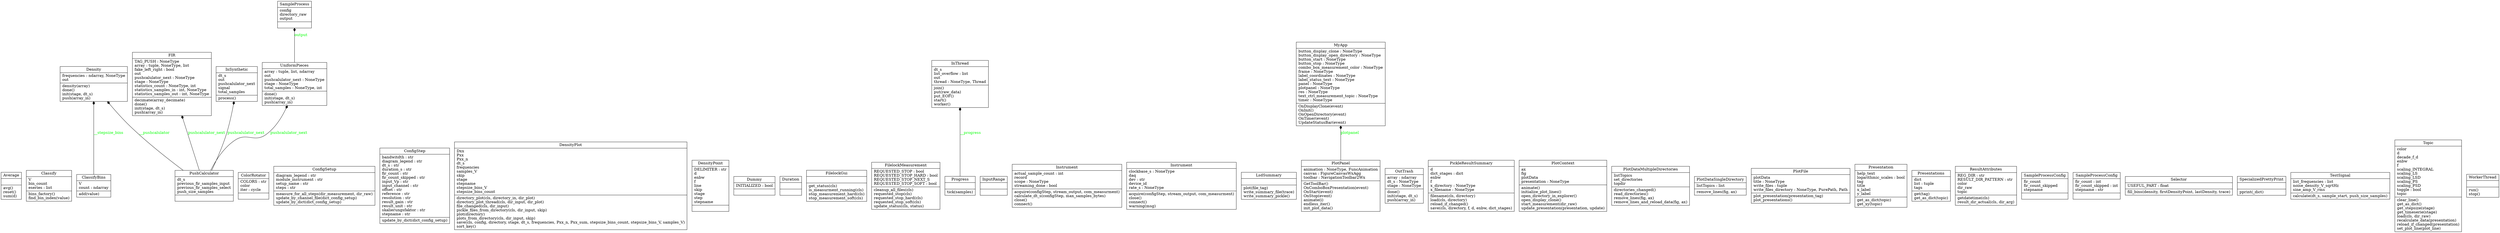 digraph "classes_pymeas2019_noise" {
charset="utf-8"
rankdir=BT
"0" [label="{Average|\l|avg()\lreset()\lsum(d)\l}", shape="record"];
"1" [label="{Classify|V\lbin_count\leseries : list\l|bins_factory()\lfind_bin_index(value)\l}", shape="record"];
"2" [label="{ClassifyBins|V\lcount : ndarray\l|add(value)\l}", shape="record"];
"3" [label="{ColorRotator|COLORS : str\lcolor\liter : cycle\l|}", shape="record"];
"4" [label="{ConfigSetup|diagram_legend : str\lmodule_instrument : str\lsetup_name : str\lsteps : str\l|measure_for_all_steps(dir_measurement, dir_raw)\lupdate_by_channel_file(dict_config_setup)\lupdate_by_dict(dict_config_setup)\l}", shape="record"];
"5" [label="{ConfigStep|bandwitdth : str\ldiagram_legend : str\ldt_s : str\lduration_s : str\lfir_count : str\lfir_count_skipped : str\linput_Vp : str\linput_channel : str\loffset : str\lreference : str\lresolution : str\lresult_gain : str\lresult_unit : str\lskalierungsfaktor : str\lstepname : str\l|update_by_dict(dict_config_setup)\l}", shape="record"];
"6" [label="{Density|frequencies : ndarray, NoneType\lout\l|density(array)\ldone()\linit(stage, dt_s)\lpush(array_in)\l}", shape="record"];
"7" [label="{DensityPlot|Dxx\lPxx\lPxx_n\ldt_s\lfrequencies\lsamples_V\lskip\lstage\lstepname\lstepsize_bins_V\lstepsize_bins_count\l|directory_plot(cls, directory_in, dir_plot)\ldirectory_plot_thread(cls, dir_input, dir_plot)\lfile_changed(cls, dir_input)\lpickle_files_from_directory(cls, dir_input, skip)\lplot(directory)\lplots_from_directory(cls, dir_input, skip)\lsave(cls, config, directory, stage, dt_s, frequencies, Pxx_n, Pxx_sum, stepsize_bins_count, stepsize_bins_V, samples_V)\lsort_key()\l}", shape="record"];
"8" [label="{DensityPoint|DELIMITER : str\ld\lenbw\lf\lline\lskip\lstage\lstep\lstepname\l|}", shape="record"];
"9" [label="{Dummy|INITIALIZED : bool\l|}", shape="record"];
"10" [label="{Duration|\l|}", shape="record"];
"11" [label="{FIR|TAG_PUSH : NoneType\larray : tuple, NoneType, list\lfake_left_right : bool\lout\lpushcalulator_next : NoneType\lstage : NoneType\lstatistics_count : NoneType, int\lstatistics_samples_in : int, NoneType\lstatistics_samples_out : int, NoneType\l|decimate(array_decimate)\ldone()\linit(stage, dt_s)\lpush(array_in)\l}", shape="record"];
"12" [label="{FilelockGui|\l|get_status(cls)\lis_measurment_running(cls)\lstop_measurement_hard(cls)\lstop_measurement_soft(cls)\l}", shape="record"];
"13" [label="{FilelockMeasurement|REQUESTED_STOP : bool\lREQUESTED_STOP_HARD : bool\lREQUESTED_STOP_NEXT_S\lREQUESTED_STOP_SOFT : bool\l|cleanup_all_files(cls)\lrequested_stop(cls)\lrequested_stop_hard(cls)\lrequested_stop_soft(cls)\lupdate_status(cls, status)\l}", shape="record"];
"14" [label="{InSynthetic|dt_s\lout\lpushcalulator_next\lsignal\ltotal_samples\l|process()\l}", shape="record"];
"15" [label="{InThread|dt_s\llist_overflow : list\lout\lthread : NoneType, Thread\l|join()\lput(raw_data)\lput_EOF()\lstart()\lworker()\l}", shape="record"];
"16" [label="{InputRange|\l|}", shape="record"];
"17" [label="{Instrument|actual_sample_count : int\lrecord\lscope : NoneType\lstreaming_done : bool\l|acquire(configStep, stream_output, com_measurment)\lcalculate_dt_s(configStep, max_samples_bytes)\lclose()\lconnect()\l}", shape="record"];
"18" [label="{Instrument|clockbase_s : NoneType\ldaq\ldev : str\ldevice_id\lrate_s : NoneType\l|acquire(configStep, stream_output, com_measurment)\lclose()\lconnect()\lwarning(msg)\l}", shape="record"];
"19" [label="{LsdSummary|\l|plot(file_tag)\lwrite_summary_file(trace)\lwrite_summary_pickle()\l}", shape="record"];
"20" [label="{MyApp|button_display_clone : NoneType\lbutton_display_open_directory : NoneType\lbutton_start : NoneType\lbutton_stop : NoneType\lcombo_box_measurement_color : NoneType\lframe : NoneType\llabel_coordinates : NoneType\llabel_status_text : NoneType\lpanel : NoneType\lplotpanel : NoneType\lres : NoneType\ltext_ctrl_measurement_topic : NoneType\ltimer : NoneType\l|OnDisplayClone(event)\lOnInit()\lOnOpenDirectory(event)\lOnTimer(event)\lUpdateStatusBar(event)\l}", shape="record"];
"21" [label="{OutTrash|array : ndarray\ldt_s : NoneType\lstage : NoneType\l|done()\linit(stage, dt_s)\lpush(array_in)\l}", shape="record"];
"22" [label="{PickleResultSummary|d\ldict_stages : dict\lenbw\lf\lx_directory : NoneType\lx_filename : NoneType\l|filename(cls, directory)\lload(cls, directory)\lreload_if_changed()\lsave(cls, directory, f, d, enbw, dict_stages)\l}", shape="record"];
"23" [label="{PlotContext|ax\lfig\lplotData\lpresentation : NoneType\l|animate()\linitialize_plot_lines()\lopen_directory_in_explorer()\lopen_display_clone()\lstart_measurement(dir_raw)\lupdate_presentation(presentation, update)\l}", shape="record"];
"24" [label="{PlotDataMultipleDirectories|listTopics\lset_directories\ltopdir\l|directories_changed()\lread_directories()\lremove_lines(fig, ax)\lremove_lines_and_reload_data(fig, ax)\l}", shape="record"];
"25" [label="{PlotDataSingleDirectory|listTopics : list\l|remove_lines(fig, ax)\l}", shape="record"];
"26" [label="{PlotFile|plotData\ltitle : NoneType\lwrite_files : tuple\lwrite_files_directory : NoneType, PurePath, Path\l|plot_presentation(presentation_tag)\lplot_presentations()\l}", shape="record"];
"27" [label="{PlotPanel|animation : NoneType, FuncAnimation\lcanvas : FigureCanvasWxAgg\ltoolbar : NavigationToolbar2Wx\l|GetToolBar()\lOnComboBoxPresentation(event)\lOnStart(event)\lOnStop(event)\lanimate(i)\lendless_iter()\linit_plot_data()\l}", shape="record"];
"28" [label="{Presentation|help_text\llogarithmic_scales : bool\ltag\ltitle\lx_label\ly_label\l|get_as_dict(topic)\lget_xy(topic)\l}", shape="record"];
"29" [label="{Presentations|dict\llist : tuple\ltags\l|get(tag)\lget_as_dict(topic)\l}", shape="record"];
"30" [label="{Progress|\l|tick(samples)\l}", shape="record"];
"31" [label="{PushCalculator|dt_s\lprevious_fir_samples_input\lprevious_fir_samples_select\lpush_size_samples\l|}", shape="record"];
"32" [label="{ResultAttributes|REG_DIR : str\lRESULT_DIR_PATTERN : str\lcolor\ldir_raw\ltopic\l|getdatetime(cls)\lresult_dir_actual(cls, dir_arg)\l}", shape="record"];
"33" [label="{SampleProcess|config\ldirectory_raw\loutput\l|}", shape="record"];
"34" [label="{SampleProcessConfig|fir_count\lfir_count_skipped\lstepname\l|}", shape="record"];
"35" [label="{SampleProcessConfig|fir_count : int\lfir_count_skipped : int\lstepname : str\l|}", shape="record"];
"36" [label="{Selector|USEFUL_PART : float\l|fill_bins(density, firstDensityPoint, lastDensity, trace)\l}", shape="record"];
"37" [label="{SpecializedPrettyPrint|\l|pprint(_dict)\l}", shape="record"];
"38" [label="{TestSignal|list_frequencies : list\lnoise_density_V_sqrtHz\lsine_amp_V_rms\l|calculate(dt_s, sample_start, push_size_samples)\l}", shape="record"];
"39" [label="{Topic|color\ld\ldecade_f_d\lenbw\lf\lscaling_INTEGRAL\lscaling_LS\lscaling_LSD\lscaling_PS\lscaling_PSD\ltoggle : bool\ltopic\l|clear_line()\lget_as_dict()\lget_stepsize(stage)\lget_timeserie(stage)\lload(cls, dir_raw)\lrecalculate_data(presentation)\lreload_if_changed(presentation)\lset_plot_line(plot_line)\l}", shape="record"];
"40" [label="{UniformPieces|array : tuple, list, ndarray\lout\lpushcalulator_next : NoneType\lstage : NoneType\ltotal_samples : NoneType, int\l|done()\linit(stage, dt_s)\lpush(array_in)\l}", shape="record"];
"41" [label="{WorkerThread|\l|run()\lstop()\l}", shape="record"];
"2" -> "6" [arrowhead="diamond", arrowtail="none", fontcolor="green", label="__stepsize_bins", style="solid"];
"27" -> "20" [arrowhead="diamond", arrowtail="none", fontcolor="green", label="plotpanel", style="solid"];
"30" -> "15" [arrowhead="diamond", arrowtail="none", fontcolor="green", label="__progress", style="solid"];
"31" -> "6" [arrowhead="diamond", arrowtail="none", fontcolor="green", label="__pushcalulator", style="solid"];
"31" -> "11" [arrowhead="diamond", arrowtail="none", fontcolor="green", label="pushcalulator_next", style="solid"];
"31" -> "14" [arrowhead="diamond", arrowtail="none", fontcolor="green", label="pushcalulator_next", style="solid"];
"31" -> "40" [arrowhead="diamond", arrowtail="none", fontcolor="green", label="pushcalulator_next", style="solid"];
"40" -> "33" [arrowhead="diamond", arrowtail="none", fontcolor="green", label="output", style="solid"];
}

